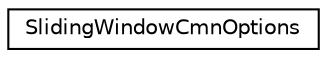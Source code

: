 digraph "Graphical Class Hierarchy"
{
  edge [fontname="Helvetica",fontsize="10",labelfontname="Helvetica",labelfontsize="10"];
  node [fontname="Helvetica",fontsize="10",shape=record];
  rankdir="LR";
  Node0 [label="SlidingWindowCmnOptions",height=0.2,width=0.4,color="black", fillcolor="white", style="filled",URL="$structkaldi_1_1SlidingWindowCmnOptions.html"];
}
